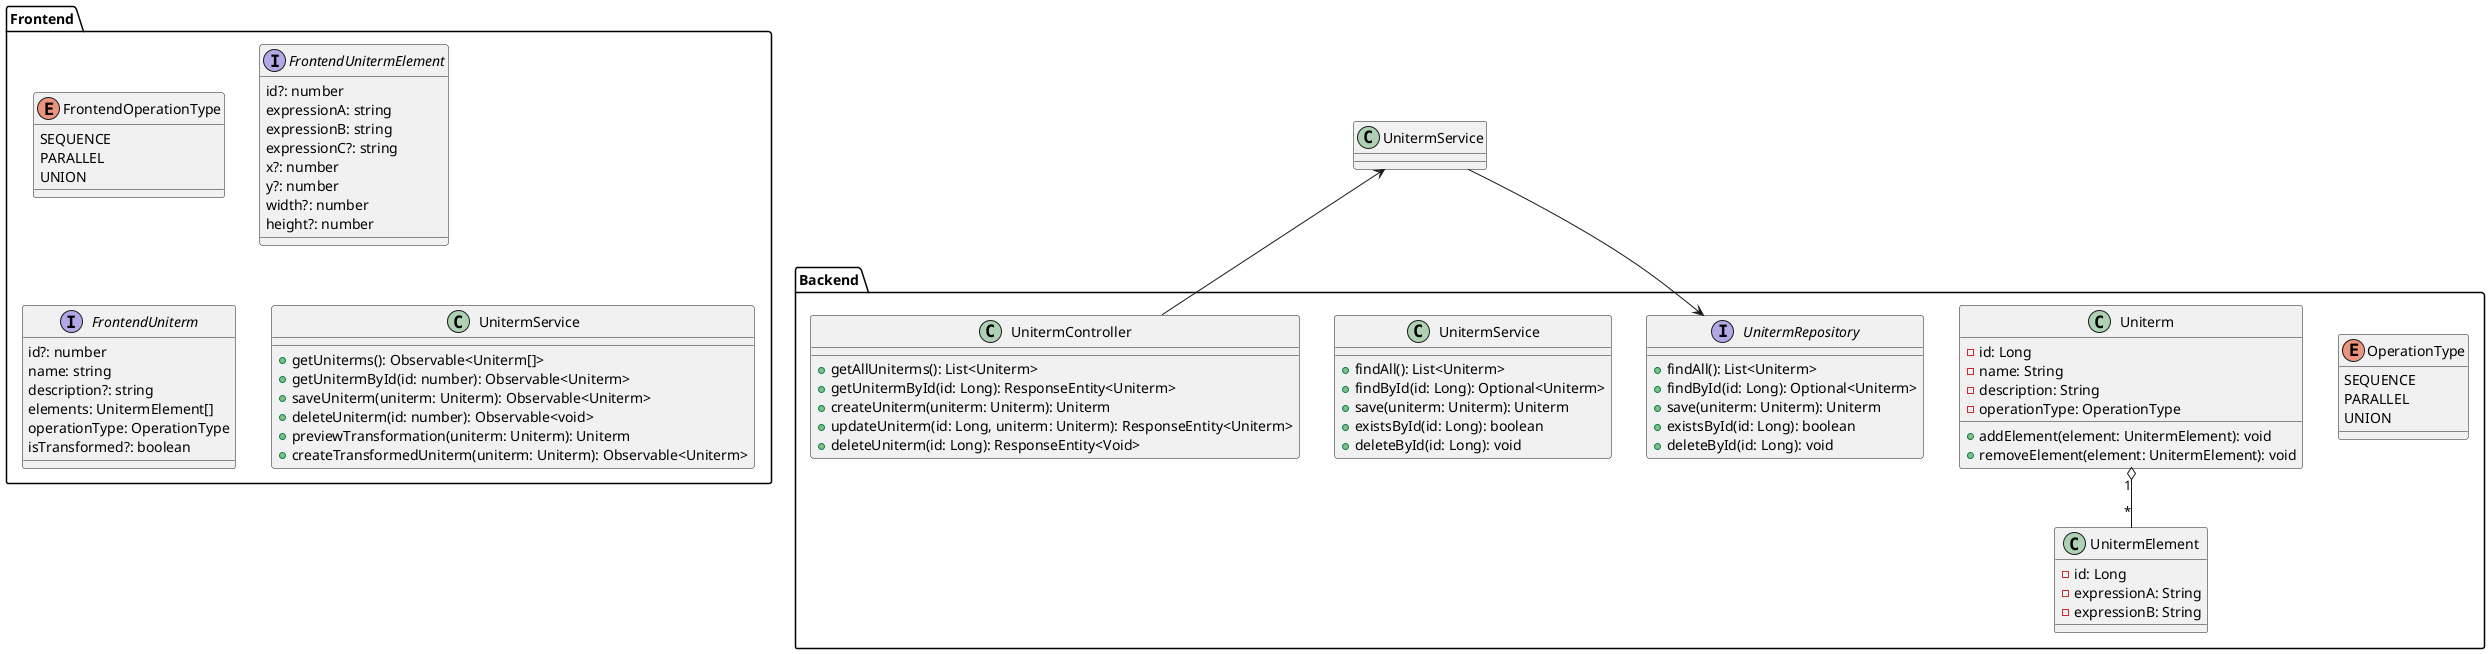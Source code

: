 @startuml
package "Backend" {
  enum OperationType {
    SEQUENCE
    PARALLEL
    UNION
  }
  
  class Uniterm {
    -id: Long
    -name: String
    -description: String
    -operationType: OperationType
    +addElement(element: UnitermElement): void
    +removeElement(element: UnitermElement): void
  }
  
  class UnitermElement {
    -id: Long
    -expressionA: String
    -expressionB: String
  }
  
  interface UnitermRepository {
    +findAll(): List<Uniterm>
    +findById(id: Long): Optional<Uniterm>
    +save(uniterm: Uniterm): Uniterm
    +existsById(id: Long): boolean
    +deleteById(id: Long): void
  }
  
  class UnitermService {
    +findAll(): List<Uniterm>
    +findById(id: Long): Optional<Uniterm>
    +save(uniterm: Uniterm): Uniterm
    +existsById(id: Long): boolean
    +deleteById(id: Long): void
  }
  
  class UnitermController {
    +getAllUniterms(): List<Uniterm>
    +getUnitermById(id: Long): ResponseEntity<Uniterm>
    +createUniterm(uniterm: Uniterm): Uniterm
    +updateUniterm(id: Long, uniterm: Uniterm): ResponseEntity<Uniterm>
    +deleteUniterm(id: Long): ResponseEntity<Void>
  }
}

package "Frontend" {
  enum FrontendOperationType {
    SEQUENCE
    PARALLEL
    UNION
  }
  
  interface FrontendUnitermElement {
    id?: number
    expressionA: string
    expressionB: string
    expressionC?: string
    x?: number
    y?: number
    width?: number
    height?: number
  }
  
  interface FrontendUniterm {
    id?: number
    name: string
    description?: string
    elements: UnitermElement[]
    operationType: OperationType
    isTransformed?: boolean
  }
  
  class UnitermService {
    +getUniterms(): Observable<Uniterm[]>
    +getUnitermById(id: number): Observable<Uniterm>
    +saveUniterm(uniterm: Uniterm): Observable<Uniterm>
    +deleteUniterm(id: number): Observable<void>
    +previewTransformation(uniterm: Uniterm): Uniterm
    +createTransformedUniterm(uniterm: Uniterm): Observable<Uniterm>
  }
}

Uniterm "1" o-- "*" UnitermElement
UnitermService --> UnitermRepository
UnitermController --> UnitermService
@enduml